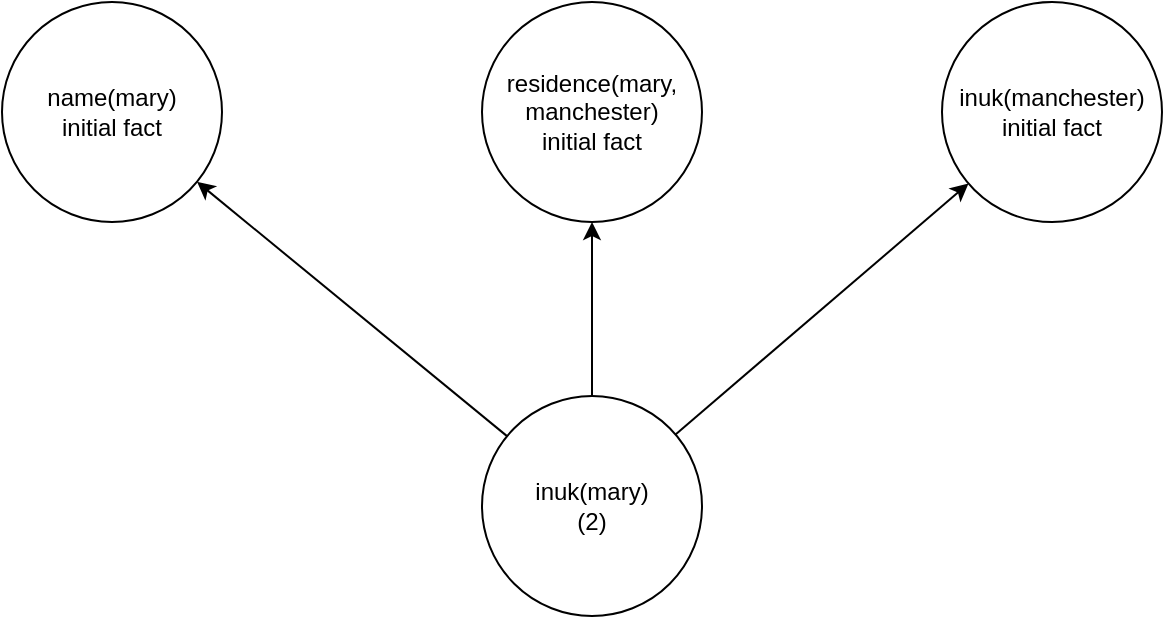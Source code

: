 <mxfile version="12.1.0" type="device" pages="1"><diagram id="--sMMTtN80W0PqEM3uL1" name="Page-1"><mxGraphModel dx="1092" dy="958" grid="1" gridSize="10" guides="1" tooltips="1" connect="1" arrows="1" fold="1" page="1" pageScale="1" pageWidth="1169" pageHeight="827" math="0" shadow="0"><root><mxCell id="0"/><mxCell id="1" parent="0"/><mxCell id="9MD81jI4mJLF35KJXbFu-1" value="inuk(mary)&lt;br&gt;(2)" style="ellipse;whiteSpace=wrap;html=1;aspect=fixed;" vertex="1" parent="1"><mxGeometry x="470" y="500" width="110" height="110" as="geometry"/></mxCell><mxCell id="9MD81jI4mJLF35KJXbFu-2" value="inuk(manchester)&lt;br&gt;initial fact" style="ellipse;whiteSpace=wrap;html=1;aspect=fixed;" vertex="1" parent="1"><mxGeometry x="700" y="303" width="110" height="110" as="geometry"/></mxCell><mxCell id="9MD81jI4mJLF35KJXbFu-3" value="residence(mary, manchester)&lt;br&gt;initial fact" style="ellipse;whiteSpace=wrap;html=1;aspect=fixed;" vertex="1" parent="1"><mxGeometry x="470" y="303" width="110" height="110" as="geometry"/></mxCell><mxCell id="9MD81jI4mJLF35KJXbFu-4" value="name(mary)&lt;br&gt;initial fact" style="ellipse;whiteSpace=wrap;html=1;aspect=fixed;" vertex="1" parent="1"><mxGeometry x="230" y="303" width="110" height="110" as="geometry"/></mxCell><mxCell id="9MD81jI4mJLF35KJXbFu-5" value="" style="endArrow=classic;html=1;" edge="1" parent="1" source="9MD81jI4mJLF35KJXbFu-1" target="9MD81jI4mJLF35KJXbFu-4"><mxGeometry width="50" height="50" relative="1" as="geometry"><mxPoint x="230" y="680" as="sourcePoint"/><mxPoint x="280" y="630" as="targetPoint"/></mxGeometry></mxCell><mxCell id="9MD81jI4mJLF35KJXbFu-6" value="" style="endArrow=classic;html=1;" edge="1" parent="1" source="9MD81jI4mJLF35KJXbFu-1" target="9MD81jI4mJLF35KJXbFu-3"><mxGeometry width="50" height="50" relative="1" as="geometry"><mxPoint x="230" y="680" as="sourcePoint"/><mxPoint x="280" y="630" as="targetPoint"/></mxGeometry></mxCell><mxCell id="9MD81jI4mJLF35KJXbFu-7" value="" style="endArrow=classic;html=1;" edge="1" parent="1" source="9MD81jI4mJLF35KJXbFu-1" target="9MD81jI4mJLF35KJXbFu-2"><mxGeometry width="50" height="50" relative="1" as="geometry"><mxPoint x="230" y="680" as="sourcePoint"/><mxPoint x="280" y="630" as="targetPoint"/></mxGeometry></mxCell></root></mxGraphModel></diagram></mxfile>